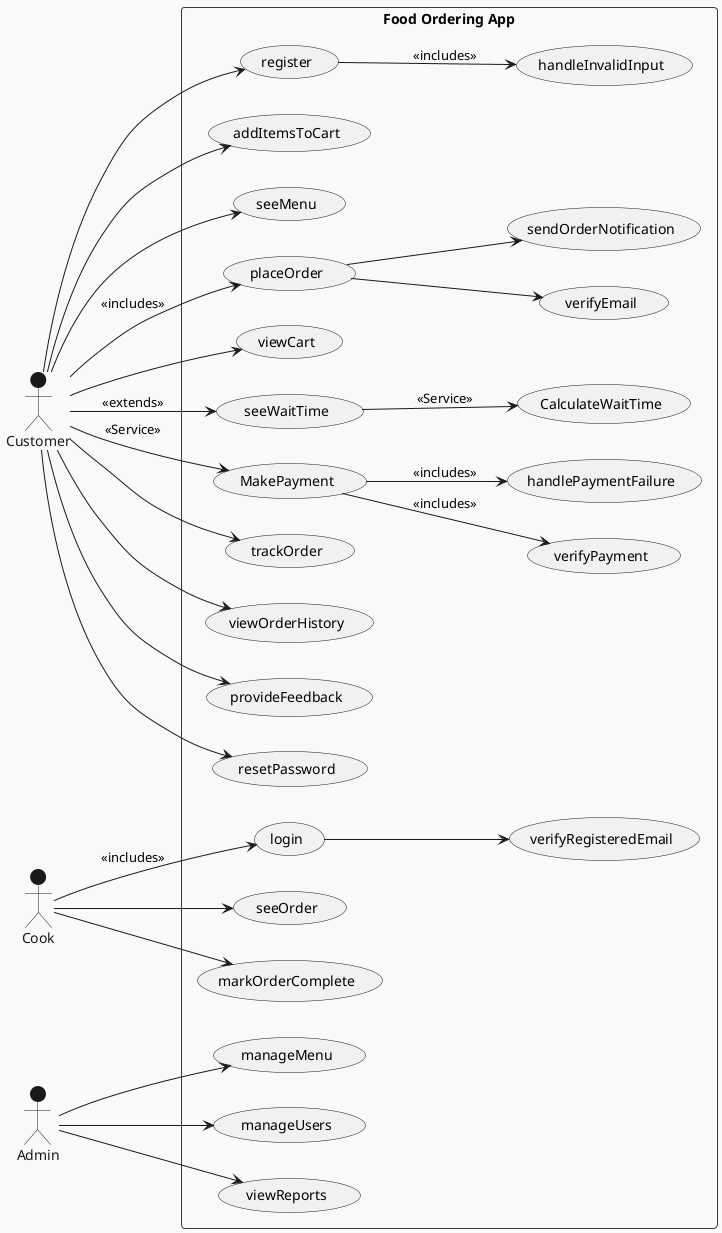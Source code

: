 @startuml DesignUpdate2
!theme mars

left to right direction 
actor Customer
actor Cook
actor Admin

rectangle "Food Ordering App" {
    
    Customer --> (register)
    Customer --> (addItemsToCart)
    Customer --> (seeMenu)
    Customer --> (placeOrder) : <<includes>>
    (placeOrder) --> (verifyEmail)
    Customer --> (viewCart)
    Customer --> (seeWaitTime) : <<extends>>
    (seeWaitTime) --> (CalculateWaitTime) : <<Service>>
    Customer --> (MakePayment) : <<Service>>
    Customer --> (trackOrder)
    Customer --> (viewOrderHistory)
    Customer --> (provideFeedback)
    Customer --> (resetPassword)
    
    Cook --> (login) : <<includes>>
    (login) --> (verifyRegisteredEmail)
    Cook --> (seeOrder)
    Cook --> (markOrderComplete)

    Admin --> (manageMenu)
    Admin --> (manageUsers)
    Admin --> (viewReports)
    
    (placeOrder) --> (sendOrderNotification)
    (MakePayment) --> (verifyPayment) : <<includes>>
    (MakePayment) --> (handlePaymentFailure) : <<includes>>
    (register) --> (handleInvalidInput) : <<includes>>
}

@enduml
©